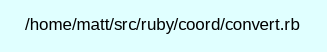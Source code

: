 digraph TopLevel {
    compound = true
    bgcolor = lightcyan1
    fontname = Arial
    fontsize = 8
    label = "/home/matt/src/ruby/coord/convert.rb"
    node [
        fontname = Arial,
        fontsize = 8,
        color = black
    ]

}

